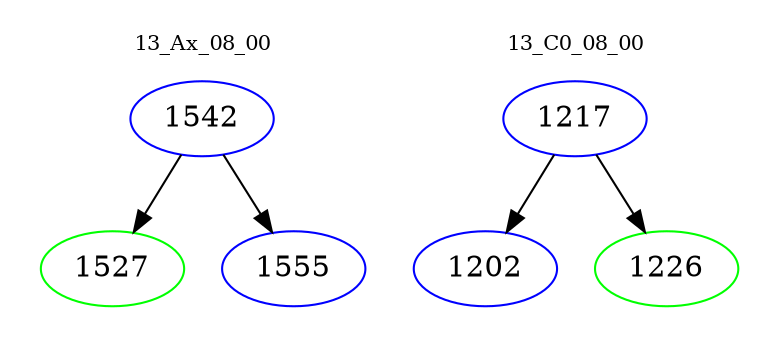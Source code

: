 digraph{
subgraph cluster_0 {
color = white
label = "13_Ax_08_00";
fontsize=10;
T0_1542 [label="1542", color="blue"]
T0_1542 -> T0_1527 [color="black"]
T0_1527 [label="1527", color="green"]
T0_1542 -> T0_1555 [color="black"]
T0_1555 [label="1555", color="blue"]
}
subgraph cluster_1 {
color = white
label = "13_C0_08_00";
fontsize=10;
T1_1217 [label="1217", color="blue"]
T1_1217 -> T1_1202 [color="black"]
T1_1202 [label="1202", color="blue"]
T1_1217 -> T1_1226 [color="black"]
T1_1226 [label="1226", color="green"]
}
}
